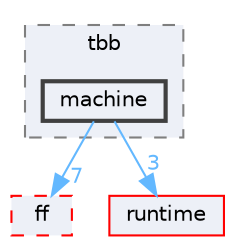 digraph "external/taskflow/3rd-party/tbb/include/tbb/machine"
{
 // LATEX_PDF_SIZE
  bgcolor="transparent";
  edge [fontname=Helvetica,fontsize=10,labelfontname=Helvetica,labelfontsize=10];
  node [fontname=Helvetica,fontsize=10,shape=box,height=0.2,width=0.4];
  compound=true
  subgraph clusterdir_3c21e1a9f88cb55805b13da017aa6539 {
    graph [ bgcolor="#edf0f7", pencolor="grey50", label="tbb", fontname=Helvetica,fontsize=10 style="filled,dashed", URL="dir_3c21e1a9f88cb55805b13da017aa6539.html",tooltip=""]
  dir_cd24bf5cbec0f7abece323725021a848 [label="machine", fillcolor="#edf0f7", color="grey25", style="filled,bold", URL="dir_cd24bf5cbec0f7abece323725021a848.html",tooltip=""];
  }
  dir_76847c2e48732228b0d9f5df109ae853 [label="ff", fillcolor="#edf0f7", color="red", style="filled,dashed", URL="dir_76847c2e48732228b0d9f5df109ae853.html",tooltip=""];
  dir_cb031e414f281a658b23dddb30bb9d2c [label="runtime", fillcolor="#edf0f7", color="red", style="filled", URL="dir_cb031e414f281a658b23dddb30bb9d2c.html",tooltip=""];
  dir_cd24bf5cbec0f7abece323725021a848->dir_76847c2e48732228b0d9f5df109ae853 [headlabel="7", labeldistance=1.5 headhref="dir_000464_000311.html" href="dir_000464_000311.html" color="steelblue1" fontcolor="steelblue1"];
  dir_cd24bf5cbec0f7abece323725021a848->dir_cb031e414f281a658b23dddb30bb9d2c [headlabel="3", labeldistance=1.5 headhref="dir_000464_000628.html" href="dir_000464_000628.html" color="steelblue1" fontcolor="steelblue1"];
}
